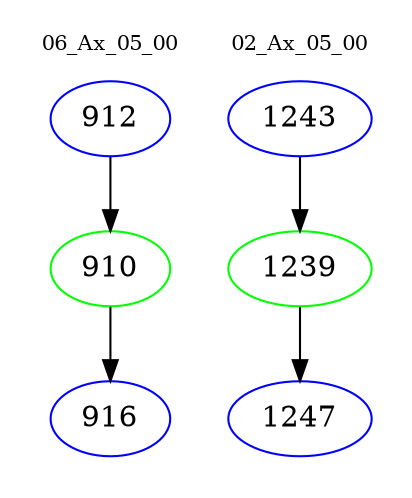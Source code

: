 digraph{
subgraph cluster_0 {
color = white
label = "06_Ax_05_00";
fontsize=10;
T0_912 [label="912", color="blue"]
T0_912 -> T0_910 [color="black"]
T0_910 [label="910", color="green"]
T0_910 -> T0_916 [color="black"]
T0_916 [label="916", color="blue"]
}
subgraph cluster_1 {
color = white
label = "02_Ax_05_00";
fontsize=10;
T1_1243 [label="1243", color="blue"]
T1_1243 -> T1_1239 [color="black"]
T1_1239 [label="1239", color="green"]
T1_1239 -> T1_1247 [color="black"]
T1_1247 [label="1247", color="blue"]
}
}

